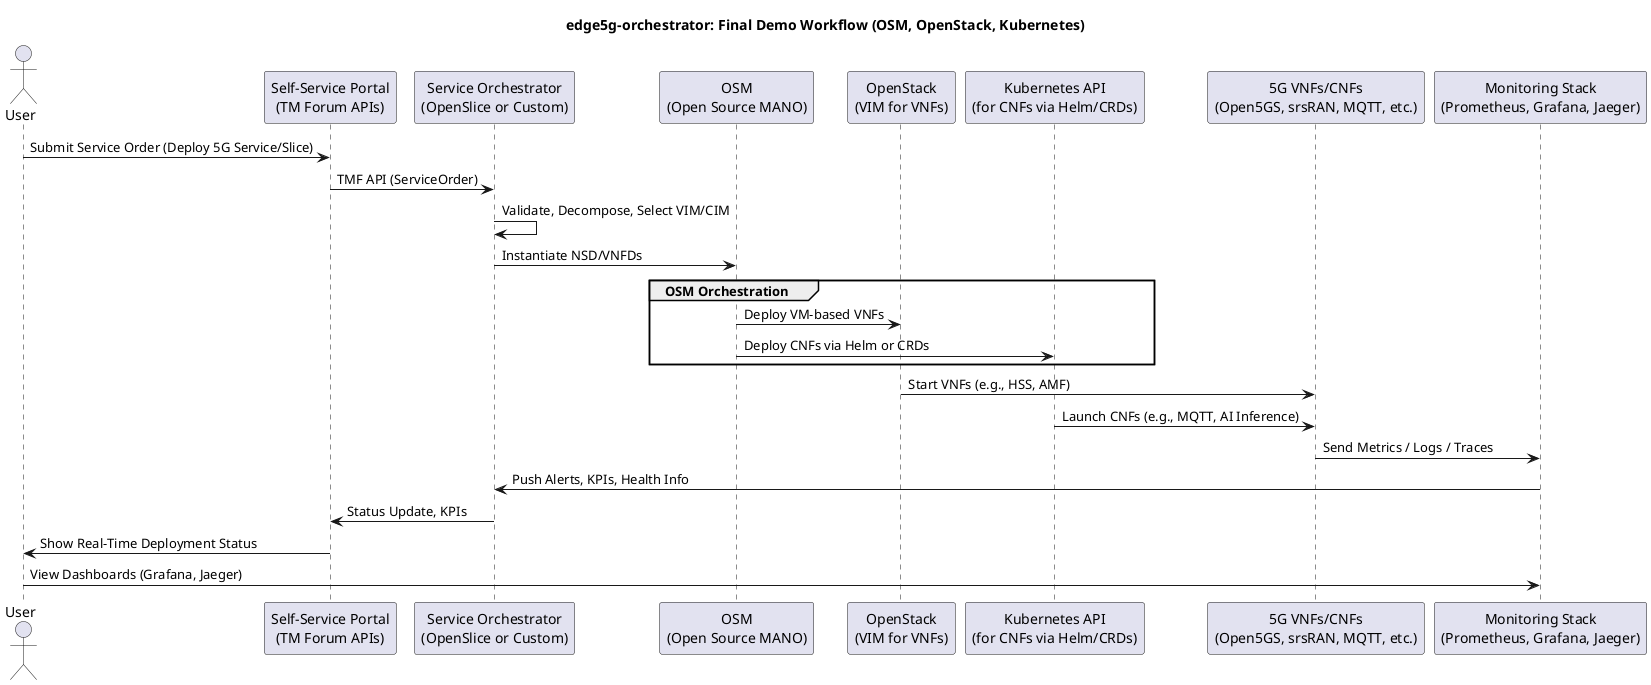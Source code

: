 @startuml
title edge5g-orchestrator: Final Demo Workflow (OSM, OpenStack, Kubernetes)

actor User
participant "Self-Service Portal\n(TM Forum APIs)" as Portal
participant "Service Orchestrator\n(OpenSlice or Custom)" as Orchestrator
participant "OSM\n(Open Source MANO)" as OSM
participant "OpenStack\n(VIM for VNFs)" as OpenStack
participant "Kubernetes API\n(for CNFs via Helm/CRDs)" as K8s
participant "5G VNFs/CNFs\n(Open5GS, srsRAN, MQTT, etc.)" as Functions
participant "Monitoring Stack\n(Prometheus, Grafana, Jaeger)" as Monitoring

User -> Portal: Submit Service Order (Deploy 5G Service/Slice)
Portal -> Orchestrator: TMF API (ServiceOrder)
Orchestrator -> Orchestrator: Validate, Decompose, Select VIM/CIM
Orchestrator -> OSM: Instantiate NSD/VNFDs

group OSM Orchestration
    OSM -> OpenStack: Deploy VM-based VNFs
    OSM -> K8s: Deploy CNFs via Helm or CRDs
end

OpenStack -> Functions: Start VNFs (e.g., HSS, AMF)
K8s -> Functions: Launch CNFs (e.g., MQTT, AI Inference)

Functions -> Monitoring: Send Metrics / Logs / Traces
Monitoring -> Orchestrator: Push Alerts, KPIs, Health Info
Orchestrator -> Portal: Status Update, KPIs
Portal -> User: Show Real-Time Deployment Status

User -> Monitoring: View Dashboards (Grafana, Jaeger)

@enduml

